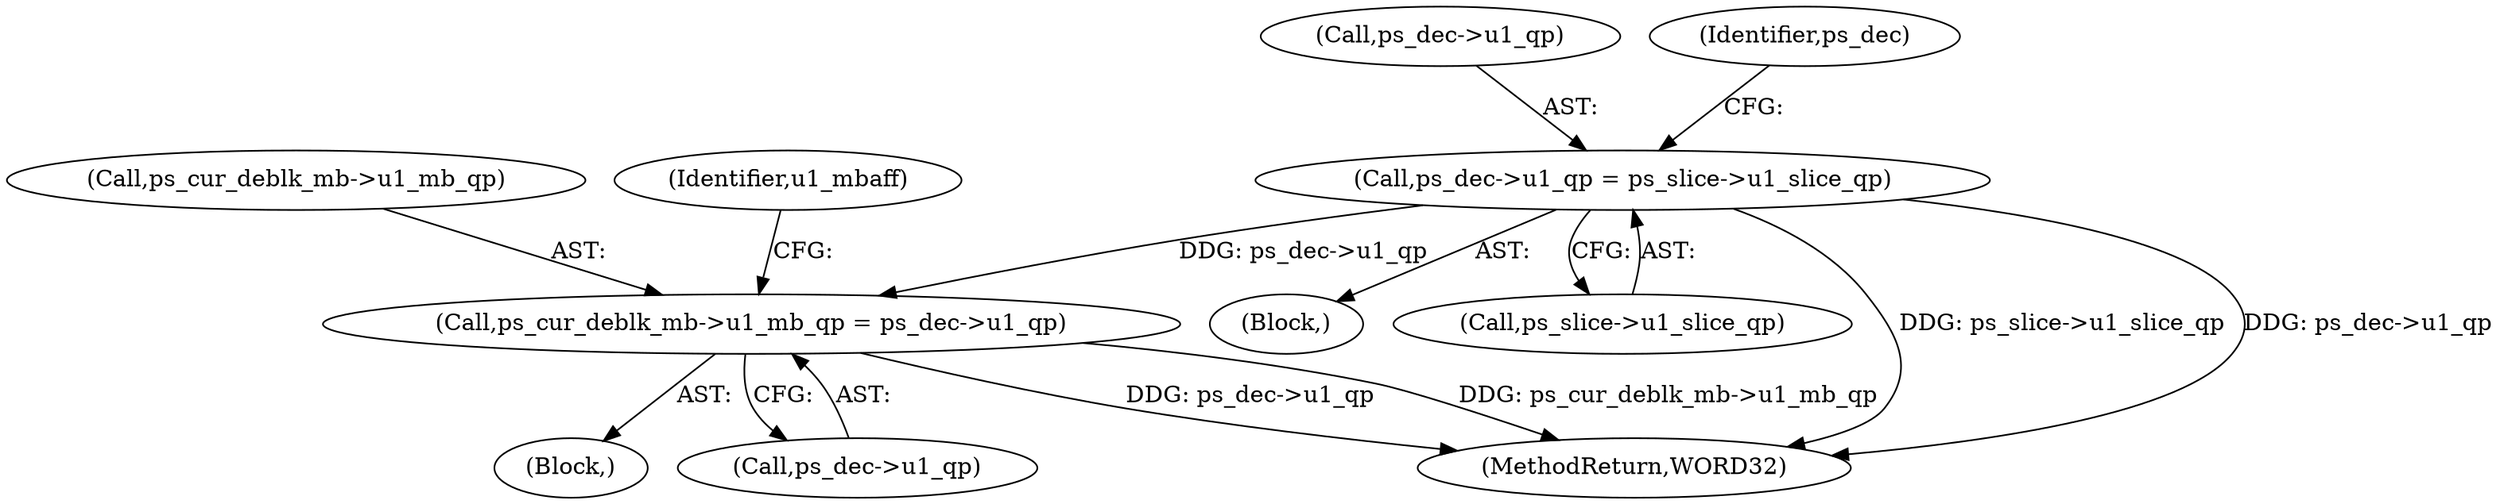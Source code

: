 digraph "0_Android_4a524d3a8ae9aa20c36430008e6bd429443f8f1d_0@pointer" {
"1000172" [label="(Call,ps_dec->u1_qp = ps_slice->u1_slice_qp)"];
"1000392" [label="(Call,ps_cur_deblk_mb->u1_mb_qp = ps_dec->u1_qp)"];
"1000133" [label="(Block,)"];
"1000173" [label="(Call,ps_dec->u1_qp)"];
"1000378" [label="(Block,)"];
"1000176" [label="(Call,ps_slice->u1_slice_qp)"];
"1000392" [label="(Call,ps_cur_deblk_mb->u1_mb_qp = ps_dec->u1_qp)"];
"1000396" [label="(Call,ps_dec->u1_qp)"];
"1000393" [label="(Call,ps_cur_deblk_mb->u1_mb_qp)"];
"1000180" [label="(Identifier,ps_dec)"];
"1000570" [label="(MethodReturn,WORD32)"];
"1000172" [label="(Call,ps_dec->u1_qp = ps_slice->u1_slice_qp)"];
"1000400" [label="(Identifier,u1_mbaff)"];
"1000172" -> "1000133"  [label="AST: "];
"1000172" -> "1000176"  [label="CFG: "];
"1000173" -> "1000172"  [label="AST: "];
"1000176" -> "1000172"  [label="AST: "];
"1000180" -> "1000172"  [label="CFG: "];
"1000172" -> "1000570"  [label="DDG: ps_slice->u1_slice_qp"];
"1000172" -> "1000570"  [label="DDG: ps_dec->u1_qp"];
"1000172" -> "1000392"  [label="DDG: ps_dec->u1_qp"];
"1000392" -> "1000378"  [label="AST: "];
"1000392" -> "1000396"  [label="CFG: "];
"1000393" -> "1000392"  [label="AST: "];
"1000396" -> "1000392"  [label="AST: "];
"1000400" -> "1000392"  [label="CFG: "];
"1000392" -> "1000570"  [label="DDG: ps_dec->u1_qp"];
"1000392" -> "1000570"  [label="DDG: ps_cur_deblk_mb->u1_mb_qp"];
}
